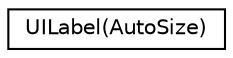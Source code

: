 digraph G
{
  edge [fontname="Helvetica",fontsize="10",labelfontname="Helvetica",labelfontsize="10"];
  node [fontname="Helvetica",fontsize="10",shape=record];
  rankdir="LR";
  Node1 [label="UILabel(AutoSize)",height=0.2,width=0.4,color="black", fillcolor="white", style="filled",URL="$interface_u_i_label_07_auto_size_08.html"];
}
